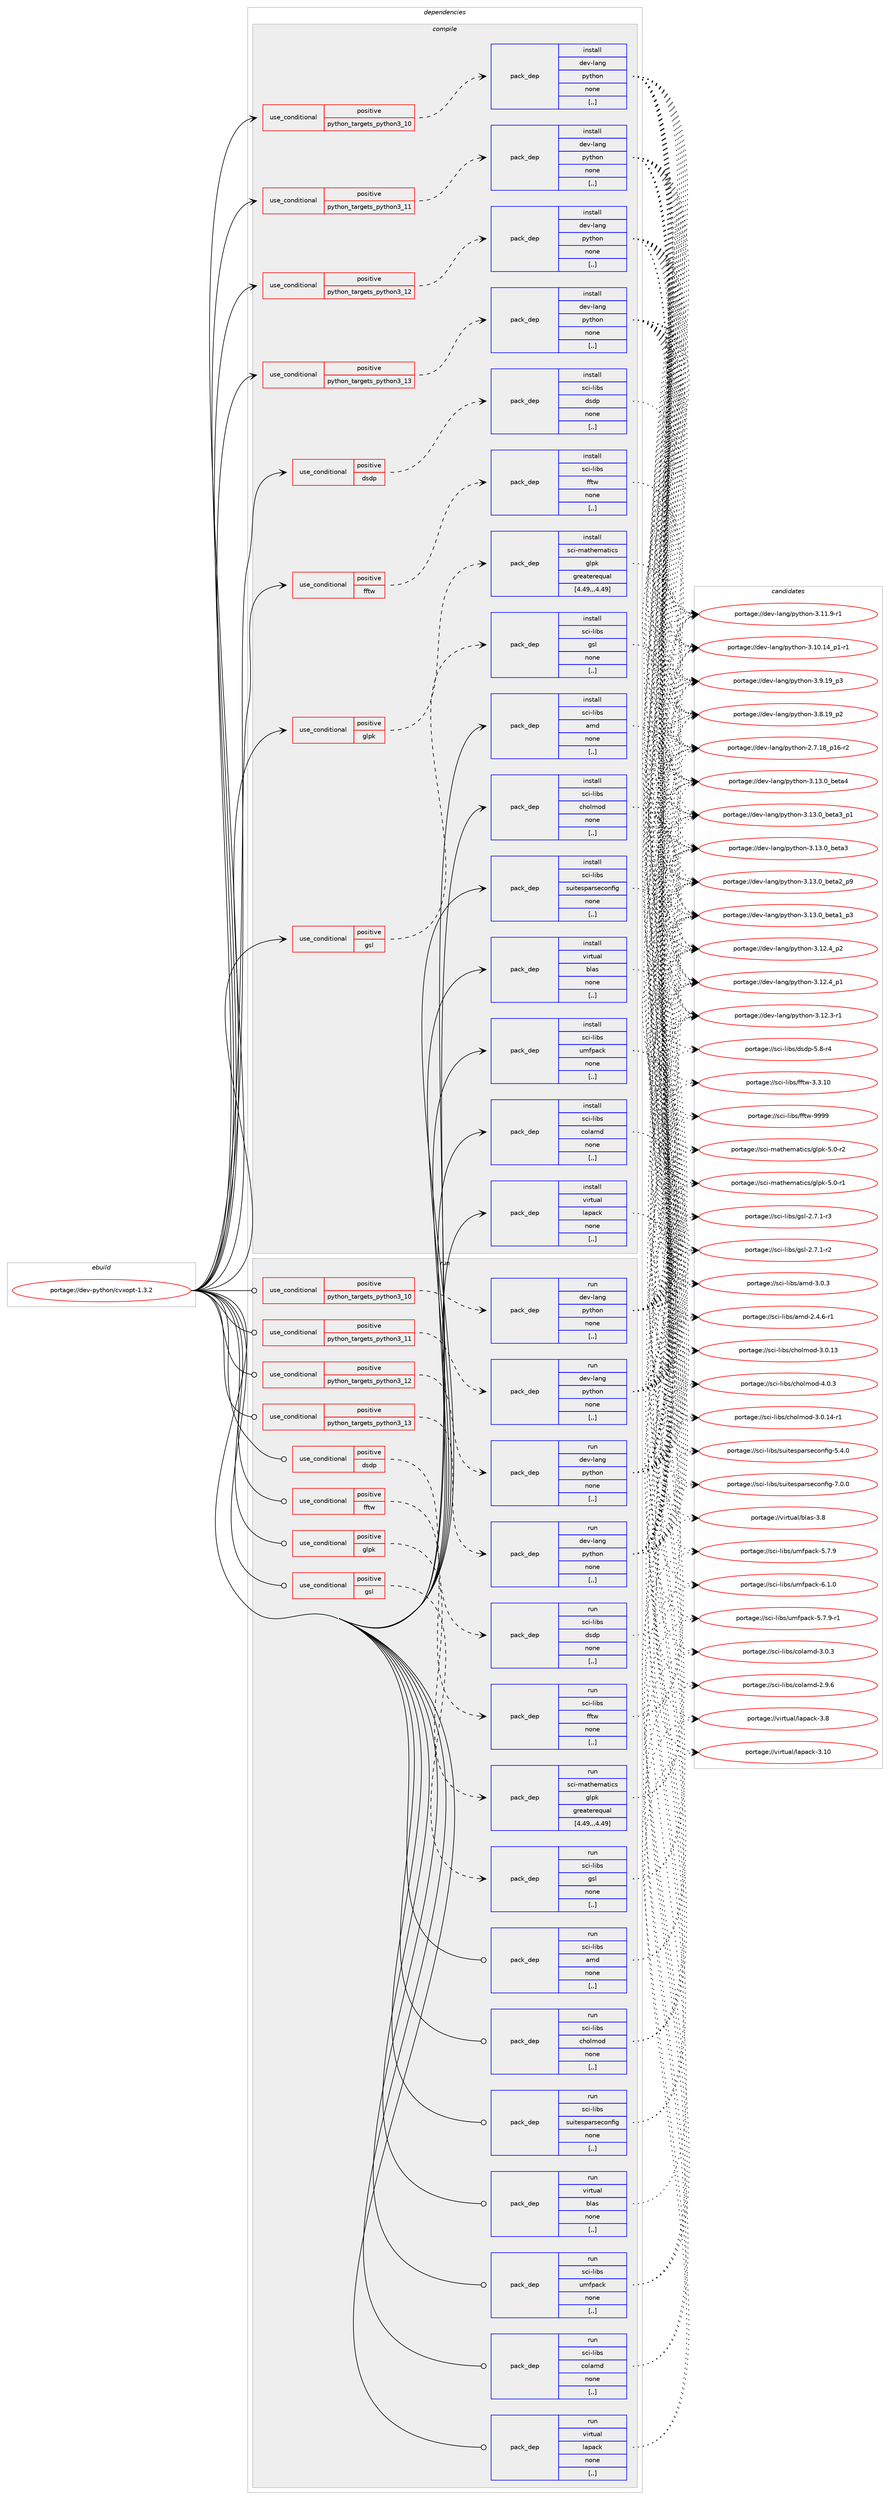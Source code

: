 digraph prolog {

# *************
# Graph options
# *************

newrank=true;
concentrate=true;
compound=true;
graph [rankdir=LR,fontname=Helvetica,fontsize=10,ranksep=1.5];#, ranksep=2.5, nodesep=0.2];
edge  [arrowhead=vee];
node  [fontname=Helvetica,fontsize=10];

# **********
# The ebuild
# **********

subgraph cluster_leftcol {
color=gray;
label=<<i>ebuild</i>>;
id [label="portage://dev-python/cvxopt-1.3.2", color=red, width=4, href="../dev-python/cvxopt-1.3.2.svg"];
}

# ****************
# The dependencies
# ****************

subgraph cluster_midcol {
color=gray;
label=<<i>dependencies</i>>;
subgraph cluster_compile {
fillcolor="#eeeeee";
style=filled;
label=<<i>compile</i>>;
subgraph cond32177 {
dependency144985 [label=<<TABLE BORDER="0" CELLBORDER="1" CELLSPACING="0" CELLPADDING="4"><TR><TD ROWSPAN="3" CELLPADDING="10">use_conditional</TD></TR><TR><TD>positive</TD></TR><TR><TD>dsdp</TD></TR></TABLE>>, shape=none, color=red];
subgraph pack111561 {
dependency144986 [label=<<TABLE BORDER="0" CELLBORDER="1" CELLSPACING="0" CELLPADDING="4" WIDTH="220"><TR><TD ROWSPAN="6" CELLPADDING="30">pack_dep</TD></TR><TR><TD WIDTH="110">install</TD></TR><TR><TD>sci-libs</TD></TR><TR><TD>dsdp</TD></TR><TR><TD>none</TD></TR><TR><TD>[,,]</TD></TR></TABLE>>, shape=none, color=blue];
}
dependency144985:e -> dependency144986:w [weight=20,style="dashed",arrowhead="vee"];
}
id:e -> dependency144985:w [weight=20,style="solid",arrowhead="vee"];
subgraph cond32178 {
dependency144987 [label=<<TABLE BORDER="0" CELLBORDER="1" CELLSPACING="0" CELLPADDING="4"><TR><TD ROWSPAN="3" CELLPADDING="10">use_conditional</TD></TR><TR><TD>positive</TD></TR><TR><TD>fftw</TD></TR></TABLE>>, shape=none, color=red];
subgraph pack111562 {
dependency144988 [label=<<TABLE BORDER="0" CELLBORDER="1" CELLSPACING="0" CELLPADDING="4" WIDTH="220"><TR><TD ROWSPAN="6" CELLPADDING="30">pack_dep</TD></TR><TR><TD WIDTH="110">install</TD></TR><TR><TD>sci-libs</TD></TR><TR><TD>fftw</TD></TR><TR><TD>none</TD></TR><TR><TD>[,,]</TD></TR></TABLE>>, shape=none, color=blue];
}
dependency144987:e -> dependency144988:w [weight=20,style="dashed",arrowhead="vee"];
}
id:e -> dependency144987:w [weight=20,style="solid",arrowhead="vee"];
subgraph cond32179 {
dependency144989 [label=<<TABLE BORDER="0" CELLBORDER="1" CELLSPACING="0" CELLPADDING="4"><TR><TD ROWSPAN="3" CELLPADDING="10">use_conditional</TD></TR><TR><TD>positive</TD></TR><TR><TD>glpk</TD></TR></TABLE>>, shape=none, color=red];
subgraph pack111563 {
dependency144990 [label=<<TABLE BORDER="0" CELLBORDER="1" CELLSPACING="0" CELLPADDING="4" WIDTH="220"><TR><TD ROWSPAN="6" CELLPADDING="30">pack_dep</TD></TR><TR><TD WIDTH="110">install</TD></TR><TR><TD>sci-mathematics</TD></TR><TR><TD>glpk</TD></TR><TR><TD>greaterequal</TD></TR><TR><TD>[4.49,,,4.49]</TD></TR></TABLE>>, shape=none, color=blue];
}
dependency144989:e -> dependency144990:w [weight=20,style="dashed",arrowhead="vee"];
}
id:e -> dependency144989:w [weight=20,style="solid",arrowhead="vee"];
subgraph cond32180 {
dependency144991 [label=<<TABLE BORDER="0" CELLBORDER="1" CELLSPACING="0" CELLPADDING="4"><TR><TD ROWSPAN="3" CELLPADDING="10">use_conditional</TD></TR><TR><TD>positive</TD></TR><TR><TD>gsl</TD></TR></TABLE>>, shape=none, color=red];
subgraph pack111564 {
dependency144992 [label=<<TABLE BORDER="0" CELLBORDER="1" CELLSPACING="0" CELLPADDING="4" WIDTH="220"><TR><TD ROWSPAN="6" CELLPADDING="30">pack_dep</TD></TR><TR><TD WIDTH="110">install</TD></TR><TR><TD>sci-libs</TD></TR><TR><TD>gsl</TD></TR><TR><TD>none</TD></TR><TR><TD>[,,]</TD></TR></TABLE>>, shape=none, color=blue];
}
dependency144991:e -> dependency144992:w [weight=20,style="dashed",arrowhead="vee"];
}
id:e -> dependency144991:w [weight=20,style="solid",arrowhead="vee"];
subgraph cond32181 {
dependency144993 [label=<<TABLE BORDER="0" CELLBORDER="1" CELLSPACING="0" CELLPADDING="4"><TR><TD ROWSPAN="3" CELLPADDING="10">use_conditional</TD></TR><TR><TD>positive</TD></TR><TR><TD>python_targets_python3_10</TD></TR></TABLE>>, shape=none, color=red];
subgraph pack111565 {
dependency144994 [label=<<TABLE BORDER="0" CELLBORDER="1" CELLSPACING="0" CELLPADDING="4" WIDTH="220"><TR><TD ROWSPAN="6" CELLPADDING="30">pack_dep</TD></TR><TR><TD WIDTH="110">install</TD></TR><TR><TD>dev-lang</TD></TR><TR><TD>python</TD></TR><TR><TD>none</TD></TR><TR><TD>[,,]</TD></TR></TABLE>>, shape=none, color=blue];
}
dependency144993:e -> dependency144994:w [weight=20,style="dashed",arrowhead="vee"];
}
id:e -> dependency144993:w [weight=20,style="solid",arrowhead="vee"];
subgraph cond32182 {
dependency144995 [label=<<TABLE BORDER="0" CELLBORDER="1" CELLSPACING="0" CELLPADDING="4"><TR><TD ROWSPAN="3" CELLPADDING="10">use_conditional</TD></TR><TR><TD>positive</TD></TR><TR><TD>python_targets_python3_11</TD></TR></TABLE>>, shape=none, color=red];
subgraph pack111566 {
dependency144996 [label=<<TABLE BORDER="0" CELLBORDER="1" CELLSPACING="0" CELLPADDING="4" WIDTH="220"><TR><TD ROWSPAN="6" CELLPADDING="30">pack_dep</TD></TR><TR><TD WIDTH="110">install</TD></TR><TR><TD>dev-lang</TD></TR><TR><TD>python</TD></TR><TR><TD>none</TD></TR><TR><TD>[,,]</TD></TR></TABLE>>, shape=none, color=blue];
}
dependency144995:e -> dependency144996:w [weight=20,style="dashed",arrowhead="vee"];
}
id:e -> dependency144995:w [weight=20,style="solid",arrowhead="vee"];
subgraph cond32183 {
dependency144997 [label=<<TABLE BORDER="0" CELLBORDER="1" CELLSPACING="0" CELLPADDING="4"><TR><TD ROWSPAN="3" CELLPADDING="10">use_conditional</TD></TR><TR><TD>positive</TD></TR><TR><TD>python_targets_python3_12</TD></TR></TABLE>>, shape=none, color=red];
subgraph pack111567 {
dependency144998 [label=<<TABLE BORDER="0" CELLBORDER="1" CELLSPACING="0" CELLPADDING="4" WIDTH="220"><TR><TD ROWSPAN="6" CELLPADDING="30">pack_dep</TD></TR><TR><TD WIDTH="110">install</TD></TR><TR><TD>dev-lang</TD></TR><TR><TD>python</TD></TR><TR><TD>none</TD></TR><TR><TD>[,,]</TD></TR></TABLE>>, shape=none, color=blue];
}
dependency144997:e -> dependency144998:w [weight=20,style="dashed",arrowhead="vee"];
}
id:e -> dependency144997:w [weight=20,style="solid",arrowhead="vee"];
subgraph cond32184 {
dependency144999 [label=<<TABLE BORDER="0" CELLBORDER="1" CELLSPACING="0" CELLPADDING="4"><TR><TD ROWSPAN="3" CELLPADDING="10">use_conditional</TD></TR><TR><TD>positive</TD></TR><TR><TD>python_targets_python3_13</TD></TR></TABLE>>, shape=none, color=red];
subgraph pack111568 {
dependency145000 [label=<<TABLE BORDER="0" CELLBORDER="1" CELLSPACING="0" CELLPADDING="4" WIDTH="220"><TR><TD ROWSPAN="6" CELLPADDING="30">pack_dep</TD></TR><TR><TD WIDTH="110">install</TD></TR><TR><TD>dev-lang</TD></TR><TR><TD>python</TD></TR><TR><TD>none</TD></TR><TR><TD>[,,]</TD></TR></TABLE>>, shape=none, color=blue];
}
dependency144999:e -> dependency145000:w [weight=20,style="dashed",arrowhead="vee"];
}
id:e -> dependency144999:w [weight=20,style="solid",arrowhead="vee"];
subgraph pack111569 {
dependency145001 [label=<<TABLE BORDER="0" CELLBORDER="1" CELLSPACING="0" CELLPADDING="4" WIDTH="220"><TR><TD ROWSPAN="6" CELLPADDING="30">pack_dep</TD></TR><TR><TD WIDTH="110">install</TD></TR><TR><TD>sci-libs</TD></TR><TR><TD>amd</TD></TR><TR><TD>none</TD></TR><TR><TD>[,,]</TD></TR></TABLE>>, shape=none, color=blue];
}
id:e -> dependency145001:w [weight=20,style="solid",arrowhead="vee"];
subgraph pack111570 {
dependency145002 [label=<<TABLE BORDER="0" CELLBORDER="1" CELLSPACING="0" CELLPADDING="4" WIDTH="220"><TR><TD ROWSPAN="6" CELLPADDING="30">pack_dep</TD></TR><TR><TD WIDTH="110">install</TD></TR><TR><TD>sci-libs</TD></TR><TR><TD>cholmod</TD></TR><TR><TD>none</TD></TR><TR><TD>[,,]</TD></TR></TABLE>>, shape=none, color=blue];
}
id:e -> dependency145002:w [weight=20,style="solid",arrowhead="vee"];
subgraph pack111571 {
dependency145003 [label=<<TABLE BORDER="0" CELLBORDER="1" CELLSPACING="0" CELLPADDING="4" WIDTH="220"><TR><TD ROWSPAN="6" CELLPADDING="30">pack_dep</TD></TR><TR><TD WIDTH="110">install</TD></TR><TR><TD>sci-libs</TD></TR><TR><TD>colamd</TD></TR><TR><TD>none</TD></TR><TR><TD>[,,]</TD></TR></TABLE>>, shape=none, color=blue];
}
id:e -> dependency145003:w [weight=20,style="solid",arrowhead="vee"];
subgraph pack111572 {
dependency145004 [label=<<TABLE BORDER="0" CELLBORDER="1" CELLSPACING="0" CELLPADDING="4" WIDTH="220"><TR><TD ROWSPAN="6" CELLPADDING="30">pack_dep</TD></TR><TR><TD WIDTH="110">install</TD></TR><TR><TD>sci-libs</TD></TR><TR><TD>suitesparseconfig</TD></TR><TR><TD>none</TD></TR><TR><TD>[,,]</TD></TR></TABLE>>, shape=none, color=blue];
}
id:e -> dependency145004:w [weight=20,style="solid",arrowhead="vee"];
subgraph pack111573 {
dependency145005 [label=<<TABLE BORDER="0" CELLBORDER="1" CELLSPACING="0" CELLPADDING="4" WIDTH="220"><TR><TD ROWSPAN="6" CELLPADDING="30">pack_dep</TD></TR><TR><TD WIDTH="110">install</TD></TR><TR><TD>sci-libs</TD></TR><TR><TD>umfpack</TD></TR><TR><TD>none</TD></TR><TR><TD>[,,]</TD></TR></TABLE>>, shape=none, color=blue];
}
id:e -> dependency145005:w [weight=20,style="solid",arrowhead="vee"];
subgraph pack111574 {
dependency145006 [label=<<TABLE BORDER="0" CELLBORDER="1" CELLSPACING="0" CELLPADDING="4" WIDTH="220"><TR><TD ROWSPAN="6" CELLPADDING="30">pack_dep</TD></TR><TR><TD WIDTH="110">install</TD></TR><TR><TD>virtual</TD></TR><TR><TD>blas</TD></TR><TR><TD>none</TD></TR><TR><TD>[,,]</TD></TR></TABLE>>, shape=none, color=blue];
}
id:e -> dependency145006:w [weight=20,style="solid",arrowhead="vee"];
subgraph pack111575 {
dependency145007 [label=<<TABLE BORDER="0" CELLBORDER="1" CELLSPACING="0" CELLPADDING="4" WIDTH="220"><TR><TD ROWSPAN="6" CELLPADDING="30">pack_dep</TD></TR><TR><TD WIDTH="110">install</TD></TR><TR><TD>virtual</TD></TR><TR><TD>lapack</TD></TR><TR><TD>none</TD></TR><TR><TD>[,,]</TD></TR></TABLE>>, shape=none, color=blue];
}
id:e -> dependency145007:w [weight=20,style="solid",arrowhead="vee"];
}
subgraph cluster_compileandrun {
fillcolor="#eeeeee";
style=filled;
label=<<i>compile and run</i>>;
}
subgraph cluster_run {
fillcolor="#eeeeee";
style=filled;
label=<<i>run</i>>;
subgraph cond32185 {
dependency145008 [label=<<TABLE BORDER="0" CELLBORDER="1" CELLSPACING="0" CELLPADDING="4"><TR><TD ROWSPAN="3" CELLPADDING="10">use_conditional</TD></TR><TR><TD>positive</TD></TR><TR><TD>dsdp</TD></TR></TABLE>>, shape=none, color=red];
subgraph pack111576 {
dependency145009 [label=<<TABLE BORDER="0" CELLBORDER="1" CELLSPACING="0" CELLPADDING="4" WIDTH="220"><TR><TD ROWSPAN="6" CELLPADDING="30">pack_dep</TD></TR><TR><TD WIDTH="110">run</TD></TR><TR><TD>sci-libs</TD></TR><TR><TD>dsdp</TD></TR><TR><TD>none</TD></TR><TR><TD>[,,]</TD></TR></TABLE>>, shape=none, color=blue];
}
dependency145008:e -> dependency145009:w [weight=20,style="dashed",arrowhead="vee"];
}
id:e -> dependency145008:w [weight=20,style="solid",arrowhead="odot"];
subgraph cond32186 {
dependency145010 [label=<<TABLE BORDER="0" CELLBORDER="1" CELLSPACING="0" CELLPADDING="4"><TR><TD ROWSPAN="3" CELLPADDING="10">use_conditional</TD></TR><TR><TD>positive</TD></TR><TR><TD>fftw</TD></TR></TABLE>>, shape=none, color=red];
subgraph pack111577 {
dependency145011 [label=<<TABLE BORDER="0" CELLBORDER="1" CELLSPACING="0" CELLPADDING="4" WIDTH="220"><TR><TD ROWSPAN="6" CELLPADDING="30">pack_dep</TD></TR><TR><TD WIDTH="110">run</TD></TR><TR><TD>sci-libs</TD></TR><TR><TD>fftw</TD></TR><TR><TD>none</TD></TR><TR><TD>[,,]</TD></TR></TABLE>>, shape=none, color=blue];
}
dependency145010:e -> dependency145011:w [weight=20,style="dashed",arrowhead="vee"];
}
id:e -> dependency145010:w [weight=20,style="solid",arrowhead="odot"];
subgraph cond32187 {
dependency145012 [label=<<TABLE BORDER="0" CELLBORDER="1" CELLSPACING="0" CELLPADDING="4"><TR><TD ROWSPAN="3" CELLPADDING="10">use_conditional</TD></TR><TR><TD>positive</TD></TR><TR><TD>glpk</TD></TR></TABLE>>, shape=none, color=red];
subgraph pack111578 {
dependency145013 [label=<<TABLE BORDER="0" CELLBORDER="1" CELLSPACING="0" CELLPADDING="4" WIDTH="220"><TR><TD ROWSPAN="6" CELLPADDING="30">pack_dep</TD></TR><TR><TD WIDTH="110">run</TD></TR><TR><TD>sci-mathematics</TD></TR><TR><TD>glpk</TD></TR><TR><TD>greaterequal</TD></TR><TR><TD>[4.49,,,4.49]</TD></TR></TABLE>>, shape=none, color=blue];
}
dependency145012:e -> dependency145013:w [weight=20,style="dashed",arrowhead="vee"];
}
id:e -> dependency145012:w [weight=20,style="solid",arrowhead="odot"];
subgraph cond32188 {
dependency145014 [label=<<TABLE BORDER="0" CELLBORDER="1" CELLSPACING="0" CELLPADDING="4"><TR><TD ROWSPAN="3" CELLPADDING="10">use_conditional</TD></TR><TR><TD>positive</TD></TR><TR><TD>gsl</TD></TR></TABLE>>, shape=none, color=red];
subgraph pack111579 {
dependency145015 [label=<<TABLE BORDER="0" CELLBORDER="1" CELLSPACING="0" CELLPADDING="4" WIDTH="220"><TR><TD ROWSPAN="6" CELLPADDING="30">pack_dep</TD></TR><TR><TD WIDTH="110">run</TD></TR><TR><TD>sci-libs</TD></TR><TR><TD>gsl</TD></TR><TR><TD>none</TD></TR><TR><TD>[,,]</TD></TR></TABLE>>, shape=none, color=blue];
}
dependency145014:e -> dependency145015:w [weight=20,style="dashed",arrowhead="vee"];
}
id:e -> dependency145014:w [weight=20,style="solid",arrowhead="odot"];
subgraph cond32189 {
dependency145016 [label=<<TABLE BORDER="0" CELLBORDER="1" CELLSPACING="0" CELLPADDING="4"><TR><TD ROWSPAN="3" CELLPADDING="10">use_conditional</TD></TR><TR><TD>positive</TD></TR><TR><TD>python_targets_python3_10</TD></TR></TABLE>>, shape=none, color=red];
subgraph pack111580 {
dependency145017 [label=<<TABLE BORDER="0" CELLBORDER="1" CELLSPACING="0" CELLPADDING="4" WIDTH="220"><TR><TD ROWSPAN="6" CELLPADDING="30">pack_dep</TD></TR><TR><TD WIDTH="110">run</TD></TR><TR><TD>dev-lang</TD></TR><TR><TD>python</TD></TR><TR><TD>none</TD></TR><TR><TD>[,,]</TD></TR></TABLE>>, shape=none, color=blue];
}
dependency145016:e -> dependency145017:w [weight=20,style="dashed",arrowhead="vee"];
}
id:e -> dependency145016:w [weight=20,style="solid",arrowhead="odot"];
subgraph cond32190 {
dependency145018 [label=<<TABLE BORDER="0" CELLBORDER="1" CELLSPACING="0" CELLPADDING="4"><TR><TD ROWSPAN="3" CELLPADDING="10">use_conditional</TD></TR><TR><TD>positive</TD></TR><TR><TD>python_targets_python3_11</TD></TR></TABLE>>, shape=none, color=red];
subgraph pack111581 {
dependency145019 [label=<<TABLE BORDER="0" CELLBORDER="1" CELLSPACING="0" CELLPADDING="4" WIDTH="220"><TR><TD ROWSPAN="6" CELLPADDING="30">pack_dep</TD></TR><TR><TD WIDTH="110">run</TD></TR><TR><TD>dev-lang</TD></TR><TR><TD>python</TD></TR><TR><TD>none</TD></TR><TR><TD>[,,]</TD></TR></TABLE>>, shape=none, color=blue];
}
dependency145018:e -> dependency145019:w [weight=20,style="dashed",arrowhead="vee"];
}
id:e -> dependency145018:w [weight=20,style="solid",arrowhead="odot"];
subgraph cond32191 {
dependency145020 [label=<<TABLE BORDER="0" CELLBORDER="1" CELLSPACING="0" CELLPADDING="4"><TR><TD ROWSPAN="3" CELLPADDING="10">use_conditional</TD></TR><TR><TD>positive</TD></TR><TR><TD>python_targets_python3_12</TD></TR></TABLE>>, shape=none, color=red];
subgraph pack111582 {
dependency145021 [label=<<TABLE BORDER="0" CELLBORDER="1" CELLSPACING="0" CELLPADDING="4" WIDTH="220"><TR><TD ROWSPAN="6" CELLPADDING="30">pack_dep</TD></TR><TR><TD WIDTH="110">run</TD></TR><TR><TD>dev-lang</TD></TR><TR><TD>python</TD></TR><TR><TD>none</TD></TR><TR><TD>[,,]</TD></TR></TABLE>>, shape=none, color=blue];
}
dependency145020:e -> dependency145021:w [weight=20,style="dashed",arrowhead="vee"];
}
id:e -> dependency145020:w [weight=20,style="solid",arrowhead="odot"];
subgraph cond32192 {
dependency145022 [label=<<TABLE BORDER="0" CELLBORDER="1" CELLSPACING="0" CELLPADDING="4"><TR><TD ROWSPAN="3" CELLPADDING="10">use_conditional</TD></TR><TR><TD>positive</TD></TR><TR><TD>python_targets_python3_13</TD></TR></TABLE>>, shape=none, color=red];
subgraph pack111583 {
dependency145023 [label=<<TABLE BORDER="0" CELLBORDER="1" CELLSPACING="0" CELLPADDING="4" WIDTH="220"><TR><TD ROWSPAN="6" CELLPADDING="30">pack_dep</TD></TR><TR><TD WIDTH="110">run</TD></TR><TR><TD>dev-lang</TD></TR><TR><TD>python</TD></TR><TR><TD>none</TD></TR><TR><TD>[,,]</TD></TR></TABLE>>, shape=none, color=blue];
}
dependency145022:e -> dependency145023:w [weight=20,style="dashed",arrowhead="vee"];
}
id:e -> dependency145022:w [weight=20,style="solid",arrowhead="odot"];
subgraph pack111584 {
dependency145024 [label=<<TABLE BORDER="0" CELLBORDER="1" CELLSPACING="0" CELLPADDING="4" WIDTH="220"><TR><TD ROWSPAN="6" CELLPADDING="30">pack_dep</TD></TR><TR><TD WIDTH="110">run</TD></TR><TR><TD>sci-libs</TD></TR><TR><TD>amd</TD></TR><TR><TD>none</TD></TR><TR><TD>[,,]</TD></TR></TABLE>>, shape=none, color=blue];
}
id:e -> dependency145024:w [weight=20,style="solid",arrowhead="odot"];
subgraph pack111585 {
dependency145025 [label=<<TABLE BORDER="0" CELLBORDER="1" CELLSPACING="0" CELLPADDING="4" WIDTH="220"><TR><TD ROWSPAN="6" CELLPADDING="30">pack_dep</TD></TR><TR><TD WIDTH="110">run</TD></TR><TR><TD>sci-libs</TD></TR><TR><TD>cholmod</TD></TR><TR><TD>none</TD></TR><TR><TD>[,,]</TD></TR></TABLE>>, shape=none, color=blue];
}
id:e -> dependency145025:w [weight=20,style="solid",arrowhead="odot"];
subgraph pack111586 {
dependency145026 [label=<<TABLE BORDER="0" CELLBORDER="1" CELLSPACING="0" CELLPADDING="4" WIDTH="220"><TR><TD ROWSPAN="6" CELLPADDING="30">pack_dep</TD></TR><TR><TD WIDTH="110">run</TD></TR><TR><TD>sci-libs</TD></TR><TR><TD>colamd</TD></TR><TR><TD>none</TD></TR><TR><TD>[,,]</TD></TR></TABLE>>, shape=none, color=blue];
}
id:e -> dependency145026:w [weight=20,style="solid",arrowhead="odot"];
subgraph pack111587 {
dependency145027 [label=<<TABLE BORDER="0" CELLBORDER="1" CELLSPACING="0" CELLPADDING="4" WIDTH="220"><TR><TD ROWSPAN="6" CELLPADDING="30">pack_dep</TD></TR><TR><TD WIDTH="110">run</TD></TR><TR><TD>sci-libs</TD></TR><TR><TD>suitesparseconfig</TD></TR><TR><TD>none</TD></TR><TR><TD>[,,]</TD></TR></TABLE>>, shape=none, color=blue];
}
id:e -> dependency145027:w [weight=20,style="solid",arrowhead="odot"];
subgraph pack111588 {
dependency145028 [label=<<TABLE BORDER="0" CELLBORDER="1" CELLSPACING="0" CELLPADDING="4" WIDTH="220"><TR><TD ROWSPAN="6" CELLPADDING="30">pack_dep</TD></TR><TR><TD WIDTH="110">run</TD></TR><TR><TD>sci-libs</TD></TR><TR><TD>umfpack</TD></TR><TR><TD>none</TD></TR><TR><TD>[,,]</TD></TR></TABLE>>, shape=none, color=blue];
}
id:e -> dependency145028:w [weight=20,style="solid",arrowhead="odot"];
subgraph pack111589 {
dependency145029 [label=<<TABLE BORDER="0" CELLBORDER="1" CELLSPACING="0" CELLPADDING="4" WIDTH="220"><TR><TD ROWSPAN="6" CELLPADDING="30">pack_dep</TD></TR><TR><TD WIDTH="110">run</TD></TR><TR><TD>virtual</TD></TR><TR><TD>blas</TD></TR><TR><TD>none</TD></TR><TR><TD>[,,]</TD></TR></TABLE>>, shape=none, color=blue];
}
id:e -> dependency145029:w [weight=20,style="solid",arrowhead="odot"];
subgraph pack111590 {
dependency145030 [label=<<TABLE BORDER="0" CELLBORDER="1" CELLSPACING="0" CELLPADDING="4" WIDTH="220"><TR><TD ROWSPAN="6" CELLPADDING="30">pack_dep</TD></TR><TR><TD WIDTH="110">run</TD></TR><TR><TD>virtual</TD></TR><TR><TD>lapack</TD></TR><TR><TD>none</TD></TR><TR><TD>[,,]</TD></TR></TABLE>>, shape=none, color=blue];
}
id:e -> dependency145030:w [weight=20,style="solid",arrowhead="odot"];
}
}

# **************
# The candidates
# **************

subgraph cluster_choices {
rank=same;
color=gray;
label=<<i>candidates</i>>;

subgraph choice111561 {
color=black;
nodesep=1;
choice11599105451081059811547100115100112455346564511452 [label="portage://sci-libs/dsdp-5.8-r4", color=red, width=4,href="../sci-libs/dsdp-5.8-r4.svg"];
dependency144986:e -> choice11599105451081059811547100115100112455346564511452:w [style=dotted,weight="100"];
}
subgraph choice111562 {
color=black;
nodesep=1;
choice115991054510810598115471021021161194557575757 [label="portage://sci-libs/fftw-9999", color=red, width=4,href="../sci-libs/fftw-9999.svg"];
choice1159910545108105981154710210211611945514651464948 [label="portage://sci-libs/fftw-3.3.10", color=red, width=4,href="../sci-libs/fftw-3.3.10.svg"];
dependency144988:e -> choice115991054510810598115471021021161194557575757:w [style=dotted,weight="100"];
dependency144988:e -> choice1159910545108105981154710210211611945514651464948:w [style=dotted,weight="100"];
}
subgraph choice111563 {
color=black;
nodesep=1;
choice115991054510997116104101109971161059911547103108112107455346484511450 [label="portage://sci-mathematics/glpk-5.0-r2", color=red, width=4,href="../sci-mathematics/glpk-5.0-r2.svg"];
choice115991054510997116104101109971161059911547103108112107455346484511449 [label="portage://sci-mathematics/glpk-5.0-r1", color=red, width=4,href="../sci-mathematics/glpk-5.0-r1.svg"];
dependency144990:e -> choice115991054510997116104101109971161059911547103108112107455346484511450:w [style=dotted,weight="100"];
dependency144990:e -> choice115991054510997116104101109971161059911547103108112107455346484511449:w [style=dotted,weight="100"];
}
subgraph choice111564 {
color=black;
nodesep=1;
choice115991054510810598115471031151084550465546494511451 [label="portage://sci-libs/gsl-2.7.1-r3", color=red, width=4,href="../sci-libs/gsl-2.7.1-r3.svg"];
choice115991054510810598115471031151084550465546494511450 [label="portage://sci-libs/gsl-2.7.1-r2", color=red, width=4,href="../sci-libs/gsl-2.7.1-r2.svg"];
dependency144992:e -> choice115991054510810598115471031151084550465546494511451:w [style=dotted,weight="100"];
dependency144992:e -> choice115991054510810598115471031151084550465546494511450:w [style=dotted,weight="100"];
}
subgraph choice111565 {
color=black;
nodesep=1;
choice1001011184510897110103471121211161041111104551464951464895981011169752 [label="portage://dev-lang/python-3.13.0_beta4", color=red, width=4,href="../dev-lang/python-3.13.0_beta4.svg"];
choice10010111845108971101034711212111610411111045514649514648959810111697519511249 [label="portage://dev-lang/python-3.13.0_beta3_p1", color=red, width=4,href="../dev-lang/python-3.13.0_beta3_p1.svg"];
choice1001011184510897110103471121211161041111104551464951464895981011169751 [label="portage://dev-lang/python-3.13.0_beta3", color=red, width=4,href="../dev-lang/python-3.13.0_beta3.svg"];
choice10010111845108971101034711212111610411111045514649514648959810111697509511257 [label="portage://dev-lang/python-3.13.0_beta2_p9", color=red, width=4,href="../dev-lang/python-3.13.0_beta2_p9.svg"];
choice10010111845108971101034711212111610411111045514649514648959810111697499511251 [label="portage://dev-lang/python-3.13.0_beta1_p3", color=red, width=4,href="../dev-lang/python-3.13.0_beta1_p3.svg"];
choice100101118451089711010347112121116104111110455146495046529511250 [label="portage://dev-lang/python-3.12.4_p2", color=red, width=4,href="../dev-lang/python-3.12.4_p2.svg"];
choice100101118451089711010347112121116104111110455146495046529511249 [label="portage://dev-lang/python-3.12.4_p1", color=red, width=4,href="../dev-lang/python-3.12.4_p1.svg"];
choice100101118451089711010347112121116104111110455146495046514511449 [label="portage://dev-lang/python-3.12.3-r1", color=red, width=4,href="../dev-lang/python-3.12.3-r1.svg"];
choice100101118451089711010347112121116104111110455146494946574511449 [label="portage://dev-lang/python-3.11.9-r1", color=red, width=4,href="../dev-lang/python-3.11.9-r1.svg"];
choice100101118451089711010347112121116104111110455146494846495295112494511449 [label="portage://dev-lang/python-3.10.14_p1-r1", color=red, width=4,href="../dev-lang/python-3.10.14_p1-r1.svg"];
choice100101118451089711010347112121116104111110455146574649579511251 [label="portage://dev-lang/python-3.9.19_p3", color=red, width=4,href="../dev-lang/python-3.9.19_p3.svg"];
choice100101118451089711010347112121116104111110455146564649579511250 [label="portage://dev-lang/python-3.8.19_p2", color=red, width=4,href="../dev-lang/python-3.8.19_p2.svg"];
choice100101118451089711010347112121116104111110455046554649569511249544511450 [label="portage://dev-lang/python-2.7.18_p16-r2", color=red, width=4,href="../dev-lang/python-2.7.18_p16-r2.svg"];
dependency144994:e -> choice1001011184510897110103471121211161041111104551464951464895981011169752:w [style=dotted,weight="100"];
dependency144994:e -> choice10010111845108971101034711212111610411111045514649514648959810111697519511249:w [style=dotted,weight="100"];
dependency144994:e -> choice1001011184510897110103471121211161041111104551464951464895981011169751:w [style=dotted,weight="100"];
dependency144994:e -> choice10010111845108971101034711212111610411111045514649514648959810111697509511257:w [style=dotted,weight="100"];
dependency144994:e -> choice10010111845108971101034711212111610411111045514649514648959810111697499511251:w [style=dotted,weight="100"];
dependency144994:e -> choice100101118451089711010347112121116104111110455146495046529511250:w [style=dotted,weight="100"];
dependency144994:e -> choice100101118451089711010347112121116104111110455146495046529511249:w [style=dotted,weight="100"];
dependency144994:e -> choice100101118451089711010347112121116104111110455146495046514511449:w [style=dotted,weight="100"];
dependency144994:e -> choice100101118451089711010347112121116104111110455146494946574511449:w [style=dotted,weight="100"];
dependency144994:e -> choice100101118451089711010347112121116104111110455146494846495295112494511449:w [style=dotted,weight="100"];
dependency144994:e -> choice100101118451089711010347112121116104111110455146574649579511251:w [style=dotted,weight="100"];
dependency144994:e -> choice100101118451089711010347112121116104111110455146564649579511250:w [style=dotted,weight="100"];
dependency144994:e -> choice100101118451089711010347112121116104111110455046554649569511249544511450:w [style=dotted,weight="100"];
}
subgraph choice111566 {
color=black;
nodesep=1;
choice1001011184510897110103471121211161041111104551464951464895981011169752 [label="portage://dev-lang/python-3.13.0_beta4", color=red, width=4,href="../dev-lang/python-3.13.0_beta4.svg"];
choice10010111845108971101034711212111610411111045514649514648959810111697519511249 [label="portage://dev-lang/python-3.13.0_beta3_p1", color=red, width=4,href="../dev-lang/python-3.13.0_beta3_p1.svg"];
choice1001011184510897110103471121211161041111104551464951464895981011169751 [label="portage://dev-lang/python-3.13.0_beta3", color=red, width=4,href="../dev-lang/python-3.13.0_beta3.svg"];
choice10010111845108971101034711212111610411111045514649514648959810111697509511257 [label="portage://dev-lang/python-3.13.0_beta2_p9", color=red, width=4,href="../dev-lang/python-3.13.0_beta2_p9.svg"];
choice10010111845108971101034711212111610411111045514649514648959810111697499511251 [label="portage://dev-lang/python-3.13.0_beta1_p3", color=red, width=4,href="../dev-lang/python-3.13.0_beta1_p3.svg"];
choice100101118451089711010347112121116104111110455146495046529511250 [label="portage://dev-lang/python-3.12.4_p2", color=red, width=4,href="../dev-lang/python-3.12.4_p2.svg"];
choice100101118451089711010347112121116104111110455146495046529511249 [label="portage://dev-lang/python-3.12.4_p1", color=red, width=4,href="../dev-lang/python-3.12.4_p1.svg"];
choice100101118451089711010347112121116104111110455146495046514511449 [label="portage://dev-lang/python-3.12.3-r1", color=red, width=4,href="../dev-lang/python-3.12.3-r1.svg"];
choice100101118451089711010347112121116104111110455146494946574511449 [label="portage://dev-lang/python-3.11.9-r1", color=red, width=4,href="../dev-lang/python-3.11.9-r1.svg"];
choice100101118451089711010347112121116104111110455146494846495295112494511449 [label="portage://dev-lang/python-3.10.14_p1-r1", color=red, width=4,href="../dev-lang/python-3.10.14_p1-r1.svg"];
choice100101118451089711010347112121116104111110455146574649579511251 [label="portage://dev-lang/python-3.9.19_p3", color=red, width=4,href="../dev-lang/python-3.9.19_p3.svg"];
choice100101118451089711010347112121116104111110455146564649579511250 [label="portage://dev-lang/python-3.8.19_p2", color=red, width=4,href="../dev-lang/python-3.8.19_p2.svg"];
choice100101118451089711010347112121116104111110455046554649569511249544511450 [label="portage://dev-lang/python-2.7.18_p16-r2", color=red, width=4,href="../dev-lang/python-2.7.18_p16-r2.svg"];
dependency144996:e -> choice1001011184510897110103471121211161041111104551464951464895981011169752:w [style=dotted,weight="100"];
dependency144996:e -> choice10010111845108971101034711212111610411111045514649514648959810111697519511249:w [style=dotted,weight="100"];
dependency144996:e -> choice1001011184510897110103471121211161041111104551464951464895981011169751:w [style=dotted,weight="100"];
dependency144996:e -> choice10010111845108971101034711212111610411111045514649514648959810111697509511257:w [style=dotted,weight="100"];
dependency144996:e -> choice10010111845108971101034711212111610411111045514649514648959810111697499511251:w [style=dotted,weight="100"];
dependency144996:e -> choice100101118451089711010347112121116104111110455146495046529511250:w [style=dotted,weight="100"];
dependency144996:e -> choice100101118451089711010347112121116104111110455146495046529511249:w [style=dotted,weight="100"];
dependency144996:e -> choice100101118451089711010347112121116104111110455146495046514511449:w [style=dotted,weight="100"];
dependency144996:e -> choice100101118451089711010347112121116104111110455146494946574511449:w [style=dotted,weight="100"];
dependency144996:e -> choice100101118451089711010347112121116104111110455146494846495295112494511449:w [style=dotted,weight="100"];
dependency144996:e -> choice100101118451089711010347112121116104111110455146574649579511251:w [style=dotted,weight="100"];
dependency144996:e -> choice100101118451089711010347112121116104111110455146564649579511250:w [style=dotted,weight="100"];
dependency144996:e -> choice100101118451089711010347112121116104111110455046554649569511249544511450:w [style=dotted,weight="100"];
}
subgraph choice111567 {
color=black;
nodesep=1;
choice1001011184510897110103471121211161041111104551464951464895981011169752 [label="portage://dev-lang/python-3.13.0_beta4", color=red, width=4,href="../dev-lang/python-3.13.0_beta4.svg"];
choice10010111845108971101034711212111610411111045514649514648959810111697519511249 [label="portage://dev-lang/python-3.13.0_beta3_p1", color=red, width=4,href="../dev-lang/python-3.13.0_beta3_p1.svg"];
choice1001011184510897110103471121211161041111104551464951464895981011169751 [label="portage://dev-lang/python-3.13.0_beta3", color=red, width=4,href="../dev-lang/python-3.13.0_beta3.svg"];
choice10010111845108971101034711212111610411111045514649514648959810111697509511257 [label="portage://dev-lang/python-3.13.0_beta2_p9", color=red, width=4,href="../dev-lang/python-3.13.0_beta2_p9.svg"];
choice10010111845108971101034711212111610411111045514649514648959810111697499511251 [label="portage://dev-lang/python-3.13.0_beta1_p3", color=red, width=4,href="../dev-lang/python-3.13.0_beta1_p3.svg"];
choice100101118451089711010347112121116104111110455146495046529511250 [label="portage://dev-lang/python-3.12.4_p2", color=red, width=4,href="../dev-lang/python-3.12.4_p2.svg"];
choice100101118451089711010347112121116104111110455146495046529511249 [label="portage://dev-lang/python-3.12.4_p1", color=red, width=4,href="../dev-lang/python-3.12.4_p1.svg"];
choice100101118451089711010347112121116104111110455146495046514511449 [label="portage://dev-lang/python-3.12.3-r1", color=red, width=4,href="../dev-lang/python-3.12.3-r1.svg"];
choice100101118451089711010347112121116104111110455146494946574511449 [label="portage://dev-lang/python-3.11.9-r1", color=red, width=4,href="../dev-lang/python-3.11.9-r1.svg"];
choice100101118451089711010347112121116104111110455146494846495295112494511449 [label="portage://dev-lang/python-3.10.14_p1-r1", color=red, width=4,href="../dev-lang/python-3.10.14_p1-r1.svg"];
choice100101118451089711010347112121116104111110455146574649579511251 [label="portage://dev-lang/python-3.9.19_p3", color=red, width=4,href="../dev-lang/python-3.9.19_p3.svg"];
choice100101118451089711010347112121116104111110455146564649579511250 [label="portage://dev-lang/python-3.8.19_p2", color=red, width=4,href="../dev-lang/python-3.8.19_p2.svg"];
choice100101118451089711010347112121116104111110455046554649569511249544511450 [label="portage://dev-lang/python-2.7.18_p16-r2", color=red, width=4,href="../dev-lang/python-2.7.18_p16-r2.svg"];
dependency144998:e -> choice1001011184510897110103471121211161041111104551464951464895981011169752:w [style=dotted,weight="100"];
dependency144998:e -> choice10010111845108971101034711212111610411111045514649514648959810111697519511249:w [style=dotted,weight="100"];
dependency144998:e -> choice1001011184510897110103471121211161041111104551464951464895981011169751:w [style=dotted,weight="100"];
dependency144998:e -> choice10010111845108971101034711212111610411111045514649514648959810111697509511257:w [style=dotted,weight="100"];
dependency144998:e -> choice10010111845108971101034711212111610411111045514649514648959810111697499511251:w [style=dotted,weight="100"];
dependency144998:e -> choice100101118451089711010347112121116104111110455146495046529511250:w [style=dotted,weight="100"];
dependency144998:e -> choice100101118451089711010347112121116104111110455146495046529511249:w [style=dotted,weight="100"];
dependency144998:e -> choice100101118451089711010347112121116104111110455146495046514511449:w [style=dotted,weight="100"];
dependency144998:e -> choice100101118451089711010347112121116104111110455146494946574511449:w [style=dotted,weight="100"];
dependency144998:e -> choice100101118451089711010347112121116104111110455146494846495295112494511449:w [style=dotted,weight="100"];
dependency144998:e -> choice100101118451089711010347112121116104111110455146574649579511251:w [style=dotted,weight="100"];
dependency144998:e -> choice100101118451089711010347112121116104111110455146564649579511250:w [style=dotted,weight="100"];
dependency144998:e -> choice100101118451089711010347112121116104111110455046554649569511249544511450:w [style=dotted,weight="100"];
}
subgraph choice111568 {
color=black;
nodesep=1;
choice1001011184510897110103471121211161041111104551464951464895981011169752 [label="portage://dev-lang/python-3.13.0_beta4", color=red, width=4,href="../dev-lang/python-3.13.0_beta4.svg"];
choice10010111845108971101034711212111610411111045514649514648959810111697519511249 [label="portage://dev-lang/python-3.13.0_beta3_p1", color=red, width=4,href="../dev-lang/python-3.13.0_beta3_p1.svg"];
choice1001011184510897110103471121211161041111104551464951464895981011169751 [label="portage://dev-lang/python-3.13.0_beta3", color=red, width=4,href="../dev-lang/python-3.13.0_beta3.svg"];
choice10010111845108971101034711212111610411111045514649514648959810111697509511257 [label="portage://dev-lang/python-3.13.0_beta2_p9", color=red, width=4,href="../dev-lang/python-3.13.0_beta2_p9.svg"];
choice10010111845108971101034711212111610411111045514649514648959810111697499511251 [label="portage://dev-lang/python-3.13.0_beta1_p3", color=red, width=4,href="../dev-lang/python-3.13.0_beta1_p3.svg"];
choice100101118451089711010347112121116104111110455146495046529511250 [label="portage://dev-lang/python-3.12.4_p2", color=red, width=4,href="../dev-lang/python-3.12.4_p2.svg"];
choice100101118451089711010347112121116104111110455146495046529511249 [label="portage://dev-lang/python-3.12.4_p1", color=red, width=4,href="../dev-lang/python-3.12.4_p1.svg"];
choice100101118451089711010347112121116104111110455146495046514511449 [label="portage://dev-lang/python-3.12.3-r1", color=red, width=4,href="../dev-lang/python-3.12.3-r1.svg"];
choice100101118451089711010347112121116104111110455146494946574511449 [label="portage://dev-lang/python-3.11.9-r1", color=red, width=4,href="../dev-lang/python-3.11.9-r1.svg"];
choice100101118451089711010347112121116104111110455146494846495295112494511449 [label="portage://dev-lang/python-3.10.14_p1-r1", color=red, width=4,href="../dev-lang/python-3.10.14_p1-r1.svg"];
choice100101118451089711010347112121116104111110455146574649579511251 [label="portage://dev-lang/python-3.9.19_p3", color=red, width=4,href="../dev-lang/python-3.9.19_p3.svg"];
choice100101118451089711010347112121116104111110455146564649579511250 [label="portage://dev-lang/python-3.8.19_p2", color=red, width=4,href="../dev-lang/python-3.8.19_p2.svg"];
choice100101118451089711010347112121116104111110455046554649569511249544511450 [label="portage://dev-lang/python-2.7.18_p16-r2", color=red, width=4,href="../dev-lang/python-2.7.18_p16-r2.svg"];
dependency145000:e -> choice1001011184510897110103471121211161041111104551464951464895981011169752:w [style=dotted,weight="100"];
dependency145000:e -> choice10010111845108971101034711212111610411111045514649514648959810111697519511249:w [style=dotted,weight="100"];
dependency145000:e -> choice1001011184510897110103471121211161041111104551464951464895981011169751:w [style=dotted,weight="100"];
dependency145000:e -> choice10010111845108971101034711212111610411111045514649514648959810111697509511257:w [style=dotted,weight="100"];
dependency145000:e -> choice10010111845108971101034711212111610411111045514649514648959810111697499511251:w [style=dotted,weight="100"];
dependency145000:e -> choice100101118451089711010347112121116104111110455146495046529511250:w [style=dotted,weight="100"];
dependency145000:e -> choice100101118451089711010347112121116104111110455146495046529511249:w [style=dotted,weight="100"];
dependency145000:e -> choice100101118451089711010347112121116104111110455146495046514511449:w [style=dotted,weight="100"];
dependency145000:e -> choice100101118451089711010347112121116104111110455146494946574511449:w [style=dotted,weight="100"];
dependency145000:e -> choice100101118451089711010347112121116104111110455146494846495295112494511449:w [style=dotted,weight="100"];
dependency145000:e -> choice100101118451089711010347112121116104111110455146574649579511251:w [style=dotted,weight="100"];
dependency145000:e -> choice100101118451089711010347112121116104111110455146564649579511250:w [style=dotted,weight="100"];
dependency145000:e -> choice100101118451089711010347112121116104111110455046554649569511249544511450:w [style=dotted,weight="100"];
}
subgraph choice111569 {
color=black;
nodesep=1;
choice1159910545108105981154797109100455146484651 [label="portage://sci-libs/amd-3.0.3", color=red, width=4,href="../sci-libs/amd-3.0.3.svg"];
choice11599105451081059811547971091004550465246544511449 [label="portage://sci-libs/amd-2.4.6-r1", color=red, width=4,href="../sci-libs/amd-2.4.6-r1.svg"];
dependency145001:e -> choice1159910545108105981154797109100455146484651:w [style=dotted,weight="100"];
dependency145001:e -> choice11599105451081059811547971091004550465246544511449:w [style=dotted,weight="100"];
}
subgraph choice111570 {
color=black;
nodesep=1;
choice1159910545108105981154799104111108109111100455246484651 [label="portage://sci-libs/cholmod-4.0.3", color=red, width=4,href="../sci-libs/cholmod-4.0.3.svg"];
choice1159910545108105981154799104111108109111100455146484649524511449 [label="portage://sci-libs/cholmod-3.0.14-r1", color=red, width=4,href="../sci-libs/cholmod-3.0.14-r1.svg"];
choice115991054510810598115479910411110810911110045514648464951 [label="portage://sci-libs/cholmod-3.0.13", color=red, width=4,href="../sci-libs/cholmod-3.0.13.svg"];
dependency145002:e -> choice1159910545108105981154799104111108109111100455246484651:w [style=dotted,weight="100"];
dependency145002:e -> choice1159910545108105981154799104111108109111100455146484649524511449:w [style=dotted,weight="100"];
dependency145002:e -> choice115991054510810598115479910411110810911110045514648464951:w [style=dotted,weight="100"];
}
subgraph choice111571 {
color=black;
nodesep=1;
choice115991054510810598115479911110897109100455146484651 [label="portage://sci-libs/colamd-3.0.3", color=red, width=4,href="../sci-libs/colamd-3.0.3.svg"];
choice115991054510810598115479911110897109100455046574654 [label="portage://sci-libs/colamd-2.9.6", color=red, width=4,href="../sci-libs/colamd-2.9.6.svg"];
dependency145003:e -> choice115991054510810598115479911110897109100455146484651:w [style=dotted,weight="100"];
dependency145003:e -> choice115991054510810598115479911110897109100455046574654:w [style=dotted,weight="100"];
}
subgraph choice111572 {
color=black;
nodesep=1;
choice115991054510810598115471151171051161011151129711411510199111110102105103455546484648 [label="portage://sci-libs/suitesparseconfig-7.0.0", color=red, width=4,href="../sci-libs/suitesparseconfig-7.0.0.svg"];
choice115991054510810598115471151171051161011151129711411510199111110102105103455346524648 [label="portage://sci-libs/suitesparseconfig-5.4.0", color=red, width=4,href="../sci-libs/suitesparseconfig-5.4.0.svg"];
dependency145004:e -> choice115991054510810598115471151171051161011151129711411510199111110102105103455546484648:w [style=dotted,weight="100"];
dependency145004:e -> choice115991054510810598115471151171051161011151129711411510199111110102105103455346524648:w [style=dotted,weight="100"];
}
subgraph choice111573 {
color=black;
nodesep=1;
choice115991054510810598115471171091021129799107455446494648 [label="portage://sci-libs/umfpack-6.1.0", color=red, width=4,href="../sci-libs/umfpack-6.1.0.svg"];
choice1159910545108105981154711710910211297991074553465546574511449 [label="portage://sci-libs/umfpack-5.7.9-r1", color=red, width=4,href="../sci-libs/umfpack-5.7.9-r1.svg"];
choice115991054510810598115471171091021129799107455346554657 [label="portage://sci-libs/umfpack-5.7.9", color=red, width=4,href="../sci-libs/umfpack-5.7.9.svg"];
dependency145005:e -> choice115991054510810598115471171091021129799107455446494648:w [style=dotted,weight="100"];
dependency145005:e -> choice1159910545108105981154711710910211297991074553465546574511449:w [style=dotted,weight="100"];
dependency145005:e -> choice115991054510810598115471171091021129799107455346554657:w [style=dotted,weight="100"];
}
subgraph choice111574 {
color=black;
nodesep=1;
choice1181051141161179710847981089711545514656 [label="portage://virtual/blas-3.8", color=red, width=4,href="../virtual/blas-3.8.svg"];
dependency145006:e -> choice1181051141161179710847981089711545514656:w [style=dotted,weight="100"];
}
subgraph choice111575 {
color=black;
nodesep=1;
choice11810511411611797108471089711297991074551464948 [label="portage://virtual/lapack-3.10", color=red, width=4,href="../virtual/lapack-3.10.svg"];
choice118105114116117971084710897112979910745514656 [label="portage://virtual/lapack-3.8", color=red, width=4,href="../virtual/lapack-3.8.svg"];
dependency145007:e -> choice11810511411611797108471089711297991074551464948:w [style=dotted,weight="100"];
dependency145007:e -> choice118105114116117971084710897112979910745514656:w [style=dotted,weight="100"];
}
subgraph choice111576 {
color=black;
nodesep=1;
choice11599105451081059811547100115100112455346564511452 [label="portage://sci-libs/dsdp-5.8-r4", color=red, width=4,href="../sci-libs/dsdp-5.8-r4.svg"];
dependency145009:e -> choice11599105451081059811547100115100112455346564511452:w [style=dotted,weight="100"];
}
subgraph choice111577 {
color=black;
nodesep=1;
choice115991054510810598115471021021161194557575757 [label="portage://sci-libs/fftw-9999", color=red, width=4,href="../sci-libs/fftw-9999.svg"];
choice1159910545108105981154710210211611945514651464948 [label="portage://sci-libs/fftw-3.3.10", color=red, width=4,href="../sci-libs/fftw-3.3.10.svg"];
dependency145011:e -> choice115991054510810598115471021021161194557575757:w [style=dotted,weight="100"];
dependency145011:e -> choice1159910545108105981154710210211611945514651464948:w [style=dotted,weight="100"];
}
subgraph choice111578 {
color=black;
nodesep=1;
choice115991054510997116104101109971161059911547103108112107455346484511450 [label="portage://sci-mathematics/glpk-5.0-r2", color=red, width=4,href="../sci-mathematics/glpk-5.0-r2.svg"];
choice115991054510997116104101109971161059911547103108112107455346484511449 [label="portage://sci-mathematics/glpk-5.0-r1", color=red, width=4,href="../sci-mathematics/glpk-5.0-r1.svg"];
dependency145013:e -> choice115991054510997116104101109971161059911547103108112107455346484511450:w [style=dotted,weight="100"];
dependency145013:e -> choice115991054510997116104101109971161059911547103108112107455346484511449:w [style=dotted,weight="100"];
}
subgraph choice111579 {
color=black;
nodesep=1;
choice115991054510810598115471031151084550465546494511451 [label="portage://sci-libs/gsl-2.7.1-r3", color=red, width=4,href="../sci-libs/gsl-2.7.1-r3.svg"];
choice115991054510810598115471031151084550465546494511450 [label="portage://sci-libs/gsl-2.7.1-r2", color=red, width=4,href="../sci-libs/gsl-2.7.1-r2.svg"];
dependency145015:e -> choice115991054510810598115471031151084550465546494511451:w [style=dotted,weight="100"];
dependency145015:e -> choice115991054510810598115471031151084550465546494511450:w [style=dotted,weight="100"];
}
subgraph choice111580 {
color=black;
nodesep=1;
choice1001011184510897110103471121211161041111104551464951464895981011169752 [label="portage://dev-lang/python-3.13.0_beta4", color=red, width=4,href="../dev-lang/python-3.13.0_beta4.svg"];
choice10010111845108971101034711212111610411111045514649514648959810111697519511249 [label="portage://dev-lang/python-3.13.0_beta3_p1", color=red, width=4,href="../dev-lang/python-3.13.0_beta3_p1.svg"];
choice1001011184510897110103471121211161041111104551464951464895981011169751 [label="portage://dev-lang/python-3.13.0_beta3", color=red, width=4,href="../dev-lang/python-3.13.0_beta3.svg"];
choice10010111845108971101034711212111610411111045514649514648959810111697509511257 [label="portage://dev-lang/python-3.13.0_beta2_p9", color=red, width=4,href="../dev-lang/python-3.13.0_beta2_p9.svg"];
choice10010111845108971101034711212111610411111045514649514648959810111697499511251 [label="portage://dev-lang/python-3.13.0_beta1_p3", color=red, width=4,href="../dev-lang/python-3.13.0_beta1_p3.svg"];
choice100101118451089711010347112121116104111110455146495046529511250 [label="portage://dev-lang/python-3.12.4_p2", color=red, width=4,href="../dev-lang/python-3.12.4_p2.svg"];
choice100101118451089711010347112121116104111110455146495046529511249 [label="portage://dev-lang/python-3.12.4_p1", color=red, width=4,href="../dev-lang/python-3.12.4_p1.svg"];
choice100101118451089711010347112121116104111110455146495046514511449 [label="portage://dev-lang/python-3.12.3-r1", color=red, width=4,href="../dev-lang/python-3.12.3-r1.svg"];
choice100101118451089711010347112121116104111110455146494946574511449 [label="portage://dev-lang/python-3.11.9-r1", color=red, width=4,href="../dev-lang/python-3.11.9-r1.svg"];
choice100101118451089711010347112121116104111110455146494846495295112494511449 [label="portage://dev-lang/python-3.10.14_p1-r1", color=red, width=4,href="../dev-lang/python-3.10.14_p1-r1.svg"];
choice100101118451089711010347112121116104111110455146574649579511251 [label="portage://dev-lang/python-3.9.19_p3", color=red, width=4,href="../dev-lang/python-3.9.19_p3.svg"];
choice100101118451089711010347112121116104111110455146564649579511250 [label="portage://dev-lang/python-3.8.19_p2", color=red, width=4,href="../dev-lang/python-3.8.19_p2.svg"];
choice100101118451089711010347112121116104111110455046554649569511249544511450 [label="portage://dev-lang/python-2.7.18_p16-r2", color=red, width=4,href="../dev-lang/python-2.7.18_p16-r2.svg"];
dependency145017:e -> choice1001011184510897110103471121211161041111104551464951464895981011169752:w [style=dotted,weight="100"];
dependency145017:e -> choice10010111845108971101034711212111610411111045514649514648959810111697519511249:w [style=dotted,weight="100"];
dependency145017:e -> choice1001011184510897110103471121211161041111104551464951464895981011169751:w [style=dotted,weight="100"];
dependency145017:e -> choice10010111845108971101034711212111610411111045514649514648959810111697509511257:w [style=dotted,weight="100"];
dependency145017:e -> choice10010111845108971101034711212111610411111045514649514648959810111697499511251:w [style=dotted,weight="100"];
dependency145017:e -> choice100101118451089711010347112121116104111110455146495046529511250:w [style=dotted,weight="100"];
dependency145017:e -> choice100101118451089711010347112121116104111110455146495046529511249:w [style=dotted,weight="100"];
dependency145017:e -> choice100101118451089711010347112121116104111110455146495046514511449:w [style=dotted,weight="100"];
dependency145017:e -> choice100101118451089711010347112121116104111110455146494946574511449:w [style=dotted,weight="100"];
dependency145017:e -> choice100101118451089711010347112121116104111110455146494846495295112494511449:w [style=dotted,weight="100"];
dependency145017:e -> choice100101118451089711010347112121116104111110455146574649579511251:w [style=dotted,weight="100"];
dependency145017:e -> choice100101118451089711010347112121116104111110455146564649579511250:w [style=dotted,weight="100"];
dependency145017:e -> choice100101118451089711010347112121116104111110455046554649569511249544511450:w [style=dotted,weight="100"];
}
subgraph choice111581 {
color=black;
nodesep=1;
choice1001011184510897110103471121211161041111104551464951464895981011169752 [label="portage://dev-lang/python-3.13.0_beta4", color=red, width=4,href="../dev-lang/python-3.13.0_beta4.svg"];
choice10010111845108971101034711212111610411111045514649514648959810111697519511249 [label="portage://dev-lang/python-3.13.0_beta3_p1", color=red, width=4,href="../dev-lang/python-3.13.0_beta3_p1.svg"];
choice1001011184510897110103471121211161041111104551464951464895981011169751 [label="portage://dev-lang/python-3.13.0_beta3", color=red, width=4,href="../dev-lang/python-3.13.0_beta3.svg"];
choice10010111845108971101034711212111610411111045514649514648959810111697509511257 [label="portage://dev-lang/python-3.13.0_beta2_p9", color=red, width=4,href="../dev-lang/python-3.13.0_beta2_p9.svg"];
choice10010111845108971101034711212111610411111045514649514648959810111697499511251 [label="portage://dev-lang/python-3.13.0_beta1_p3", color=red, width=4,href="../dev-lang/python-3.13.0_beta1_p3.svg"];
choice100101118451089711010347112121116104111110455146495046529511250 [label="portage://dev-lang/python-3.12.4_p2", color=red, width=4,href="../dev-lang/python-3.12.4_p2.svg"];
choice100101118451089711010347112121116104111110455146495046529511249 [label="portage://dev-lang/python-3.12.4_p1", color=red, width=4,href="../dev-lang/python-3.12.4_p1.svg"];
choice100101118451089711010347112121116104111110455146495046514511449 [label="portage://dev-lang/python-3.12.3-r1", color=red, width=4,href="../dev-lang/python-3.12.3-r1.svg"];
choice100101118451089711010347112121116104111110455146494946574511449 [label="portage://dev-lang/python-3.11.9-r1", color=red, width=4,href="../dev-lang/python-3.11.9-r1.svg"];
choice100101118451089711010347112121116104111110455146494846495295112494511449 [label="portage://dev-lang/python-3.10.14_p1-r1", color=red, width=4,href="../dev-lang/python-3.10.14_p1-r1.svg"];
choice100101118451089711010347112121116104111110455146574649579511251 [label="portage://dev-lang/python-3.9.19_p3", color=red, width=4,href="../dev-lang/python-3.9.19_p3.svg"];
choice100101118451089711010347112121116104111110455146564649579511250 [label="portage://dev-lang/python-3.8.19_p2", color=red, width=4,href="../dev-lang/python-3.8.19_p2.svg"];
choice100101118451089711010347112121116104111110455046554649569511249544511450 [label="portage://dev-lang/python-2.7.18_p16-r2", color=red, width=4,href="../dev-lang/python-2.7.18_p16-r2.svg"];
dependency145019:e -> choice1001011184510897110103471121211161041111104551464951464895981011169752:w [style=dotted,weight="100"];
dependency145019:e -> choice10010111845108971101034711212111610411111045514649514648959810111697519511249:w [style=dotted,weight="100"];
dependency145019:e -> choice1001011184510897110103471121211161041111104551464951464895981011169751:w [style=dotted,weight="100"];
dependency145019:e -> choice10010111845108971101034711212111610411111045514649514648959810111697509511257:w [style=dotted,weight="100"];
dependency145019:e -> choice10010111845108971101034711212111610411111045514649514648959810111697499511251:w [style=dotted,weight="100"];
dependency145019:e -> choice100101118451089711010347112121116104111110455146495046529511250:w [style=dotted,weight="100"];
dependency145019:e -> choice100101118451089711010347112121116104111110455146495046529511249:w [style=dotted,weight="100"];
dependency145019:e -> choice100101118451089711010347112121116104111110455146495046514511449:w [style=dotted,weight="100"];
dependency145019:e -> choice100101118451089711010347112121116104111110455146494946574511449:w [style=dotted,weight="100"];
dependency145019:e -> choice100101118451089711010347112121116104111110455146494846495295112494511449:w [style=dotted,weight="100"];
dependency145019:e -> choice100101118451089711010347112121116104111110455146574649579511251:w [style=dotted,weight="100"];
dependency145019:e -> choice100101118451089711010347112121116104111110455146564649579511250:w [style=dotted,weight="100"];
dependency145019:e -> choice100101118451089711010347112121116104111110455046554649569511249544511450:w [style=dotted,weight="100"];
}
subgraph choice111582 {
color=black;
nodesep=1;
choice1001011184510897110103471121211161041111104551464951464895981011169752 [label="portage://dev-lang/python-3.13.0_beta4", color=red, width=4,href="../dev-lang/python-3.13.0_beta4.svg"];
choice10010111845108971101034711212111610411111045514649514648959810111697519511249 [label="portage://dev-lang/python-3.13.0_beta3_p1", color=red, width=4,href="../dev-lang/python-3.13.0_beta3_p1.svg"];
choice1001011184510897110103471121211161041111104551464951464895981011169751 [label="portage://dev-lang/python-3.13.0_beta3", color=red, width=4,href="../dev-lang/python-3.13.0_beta3.svg"];
choice10010111845108971101034711212111610411111045514649514648959810111697509511257 [label="portage://dev-lang/python-3.13.0_beta2_p9", color=red, width=4,href="../dev-lang/python-3.13.0_beta2_p9.svg"];
choice10010111845108971101034711212111610411111045514649514648959810111697499511251 [label="portage://dev-lang/python-3.13.0_beta1_p3", color=red, width=4,href="../dev-lang/python-3.13.0_beta1_p3.svg"];
choice100101118451089711010347112121116104111110455146495046529511250 [label="portage://dev-lang/python-3.12.4_p2", color=red, width=4,href="../dev-lang/python-3.12.4_p2.svg"];
choice100101118451089711010347112121116104111110455146495046529511249 [label="portage://dev-lang/python-3.12.4_p1", color=red, width=4,href="../dev-lang/python-3.12.4_p1.svg"];
choice100101118451089711010347112121116104111110455146495046514511449 [label="portage://dev-lang/python-3.12.3-r1", color=red, width=4,href="../dev-lang/python-3.12.3-r1.svg"];
choice100101118451089711010347112121116104111110455146494946574511449 [label="portage://dev-lang/python-3.11.9-r1", color=red, width=4,href="../dev-lang/python-3.11.9-r1.svg"];
choice100101118451089711010347112121116104111110455146494846495295112494511449 [label="portage://dev-lang/python-3.10.14_p1-r1", color=red, width=4,href="../dev-lang/python-3.10.14_p1-r1.svg"];
choice100101118451089711010347112121116104111110455146574649579511251 [label="portage://dev-lang/python-3.9.19_p3", color=red, width=4,href="../dev-lang/python-3.9.19_p3.svg"];
choice100101118451089711010347112121116104111110455146564649579511250 [label="portage://dev-lang/python-3.8.19_p2", color=red, width=4,href="../dev-lang/python-3.8.19_p2.svg"];
choice100101118451089711010347112121116104111110455046554649569511249544511450 [label="portage://dev-lang/python-2.7.18_p16-r2", color=red, width=4,href="../dev-lang/python-2.7.18_p16-r2.svg"];
dependency145021:e -> choice1001011184510897110103471121211161041111104551464951464895981011169752:w [style=dotted,weight="100"];
dependency145021:e -> choice10010111845108971101034711212111610411111045514649514648959810111697519511249:w [style=dotted,weight="100"];
dependency145021:e -> choice1001011184510897110103471121211161041111104551464951464895981011169751:w [style=dotted,weight="100"];
dependency145021:e -> choice10010111845108971101034711212111610411111045514649514648959810111697509511257:w [style=dotted,weight="100"];
dependency145021:e -> choice10010111845108971101034711212111610411111045514649514648959810111697499511251:w [style=dotted,weight="100"];
dependency145021:e -> choice100101118451089711010347112121116104111110455146495046529511250:w [style=dotted,weight="100"];
dependency145021:e -> choice100101118451089711010347112121116104111110455146495046529511249:w [style=dotted,weight="100"];
dependency145021:e -> choice100101118451089711010347112121116104111110455146495046514511449:w [style=dotted,weight="100"];
dependency145021:e -> choice100101118451089711010347112121116104111110455146494946574511449:w [style=dotted,weight="100"];
dependency145021:e -> choice100101118451089711010347112121116104111110455146494846495295112494511449:w [style=dotted,weight="100"];
dependency145021:e -> choice100101118451089711010347112121116104111110455146574649579511251:w [style=dotted,weight="100"];
dependency145021:e -> choice100101118451089711010347112121116104111110455146564649579511250:w [style=dotted,weight="100"];
dependency145021:e -> choice100101118451089711010347112121116104111110455046554649569511249544511450:w [style=dotted,weight="100"];
}
subgraph choice111583 {
color=black;
nodesep=1;
choice1001011184510897110103471121211161041111104551464951464895981011169752 [label="portage://dev-lang/python-3.13.0_beta4", color=red, width=4,href="../dev-lang/python-3.13.0_beta4.svg"];
choice10010111845108971101034711212111610411111045514649514648959810111697519511249 [label="portage://dev-lang/python-3.13.0_beta3_p1", color=red, width=4,href="../dev-lang/python-3.13.0_beta3_p1.svg"];
choice1001011184510897110103471121211161041111104551464951464895981011169751 [label="portage://dev-lang/python-3.13.0_beta3", color=red, width=4,href="../dev-lang/python-3.13.0_beta3.svg"];
choice10010111845108971101034711212111610411111045514649514648959810111697509511257 [label="portage://dev-lang/python-3.13.0_beta2_p9", color=red, width=4,href="../dev-lang/python-3.13.0_beta2_p9.svg"];
choice10010111845108971101034711212111610411111045514649514648959810111697499511251 [label="portage://dev-lang/python-3.13.0_beta1_p3", color=red, width=4,href="../dev-lang/python-3.13.0_beta1_p3.svg"];
choice100101118451089711010347112121116104111110455146495046529511250 [label="portage://dev-lang/python-3.12.4_p2", color=red, width=4,href="../dev-lang/python-3.12.4_p2.svg"];
choice100101118451089711010347112121116104111110455146495046529511249 [label="portage://dev-lang/python-3.12.4_p1", color=red, width=4,href="../dev-lang/python-3.12.4_p1.svg"];
choice100101118451089711010347112121116104111110455146495046514511449 [label="portage://dev-lang/python-3.12.3-r1", color=red, width=4,href="../dev-lang/python-3.12.3-r1.svg"];
choice100101118451089711010347112121116104111110455146494946574511449 [label="portage://dev-lang/python-3.11.9-r1", color=red, width=4,href="../dev-lang/python-3.11.9-r1.svg"];
choice100101118451089711010347112121116104111110455146494846495295112494511449 [label="portage://dev-lang/python-3.10.14_p1-r1", color=red, width=4,href="../dev-lang/python-3.10.14_p1-r1.svg"];
choice100101118451089711010347112121116104111110455146574649579511251 [label="portage://dev-lang/python-3.9.19_p3", color=red, width=4,href="../dev-lang/python-3.9.19_p3.svg"];
choice100101118451089711010347112121116104111110455146564649579511250 [label="portage://dev-lang/python-3.8.19_p2", color=red, width=4,href="../dev-lang/python-3.8.19_p2.svg"];
choice100101118451089711010347112121116104111110455046554649569511249544511450 [label="portage://dev-lang/python-2.7.18_p16-r2", color=red, width=4,href="../dev-lang/python-2.7.18_p16-r2.svg"];
dependency145023:e -> choice1001011184510897110103471121211161041111104551464951464895981011169752:w [style=dotted,weight="100"];
dependency145023:e -> choice10010111845108971101034711212111610411111045514649514648959810111697519511249:w [style=dotted,weight="100"];
dependency145023:e -> choice1001011184510897110103471121211161041111104551464951464895981011169751:w [style=dotted,weight="100"];
dependency145023:e -> choice10010111845108971101034711212111610411111045514649514648959810111697509511257:w [style=dotted,weight="100"];
dependency145023:e -> choice10010111845108971101034711212111610411111045514649514648959810111697499511251:w [style=dotted,weight="100"];
dependency145023:e -> choice100101118451089711010347112121116104111110455146495046529511250:w [style=dotted,weight="100"];
dependency145023:e -> choice100101118451089711010347112121116104111110455146495046529511249:w [style=dotted,weight="100"];
dependency145023:e -> choice100101118451089711010347112121116104111110455146495046514511449:w [style=dotted,weight="100"];
dependency145023:e -> choice100101118451089711010347112121116104111110455146494946574511449:w [style=dotted,weight="100"];
dependency145023:e -> choice100101118451089711010347112121116104111110455146494846495295112494511449:w [style=dotted,weight="100"];
dependency145023:e -> choice100101118451089711010347112121116104111110455146574649579511251:w [style=dotted,weight="100"];
dependency145023:e -> choice100101118451089711010347112121116104111110455146564649579511250:w [style=dotted,weight="100"];
dependency145023:e -> choice100101118451089711010347112121116104111110455046554649569511249544511450:w [style=dotted,weight="100"];
}
subgraph choice111584 {
color=black;
nodesep=1;
choice1159910545108105981154797109100455146484651 [label="portage://sci-libs/amd-3.0.3", color=red, width=4,href="../sci-libs/amd-3.0.3.svg"];
choice11599105451081059811547971091004550465246544511449 [label="portage://sci-libs/amd-2.4.6-r1", color=red, width=4,href="../sci-libs/amd-2.4.6-r1.svg"];
dependency145024:e -> choice1159910545108105981154797109100455146484651:w [style=dotted,weight="100"];
dependency145024:e -> choice11599105451081059811547971091004550465246544511449:w [style=dotted,weight="100"];
}
subgraph choice111585 {
color=black;
nodesep=1;
choice1159910545108105981154799104111108109111100455246484651 [label="portage://sci-libs/cholmod-4.0.3", color=red, width=4,href="../sci-libs/cholmod-4.0.3.svg"];
choice1159910545108105981154799104111108109111100455146484649524511449 [label="portage://sci-libs/cholmod-3.0.14-r1", color=red, width=4,href="../sci-libs/cholmod-3.0.14-r1.svg"];
choice115991054510810598115479910411110810911110045514648464951 [label="portage://sci-libs/cholmod-3.0.13", color=red, width=4,href="../sci-libs/cholmod-3.0.13.svg"];
dependency145025:e -> choice1159910545108105981154799104111108109111100455246484651:w [style=dotted,weight="100"];
dependency145025:e -> choice1159910545108105981154799104111108109111100455146484649524511449:w [style=dotted,weight="100"];
dependency145025:e -> choice115991054510810598115479910411110810911110045514648464951:w [style=dotted,weight="100"];
}
subgraph choice111586 {
color=black;
nodesep=1;
choice115991054510810598115479911110897109100455146484651 [label="portage://sci-libs/colamd-3.0.3", color=red, width=4,href="../sci-libs/colamd-3.0.3.svg"];
choice115991054510810598115479911110897109100455046574654 [label="portage://sci-libs/colamd-2.9.6", color=red, width=4,href="../sci-libs/colamd-2.9.6.svg"];
dependency145026:e -> choice115991054510810598115479911110897109100455146484651:w [style=dotted,weight="100"];
dependency145026:e -> choice115991054510810598115479911110897109100455046574654:w [style=dotted,weight="100"];
}
subgraph choice111587 {
color=black;
nodesep=1;
choice115991054510810598115471151171051161011151129711411510199111110102105103455546484648 [label="portage://sci-libs/suitesparseconfig-7.0.0", color=red, width=4,href="../sci-libs/suitesparseconfig-7.0.0.svg"];
choice115991054510810598115471151171051161011151129711411510199111110102105103455346524648 [label="portage://sci-libs/suitesparseconfig-5.4.0", color=red, width=4,href="../sci-libs/suitesparseconfig-5.4.0.svg"];
dependency145027:e -> choice115991054510810598115471151171051161011151129711411510199111110102105103455546484648:w [style=dotted,weight="100"];
dependency145027:e -> choice115991054510810598115471151171051161011151129711411510199111110102105103455346524648:w [style=dotted,weight="100"];
}
subgraph choice111588 {
color=black;
nodesep=1;
choice115991054510810598115471171091021129799107455446494648 [label="portage://sci-libs/umfpack-6.1.0", color=red, width=4,href="../sci-libs/umfpack-6.1.0.svg"];
choice1159910545108105981154711710910211297991074553465546574511449 [label="portage://sci-libs/umfpack-5.7.9-r1", color=red, width=4,href="../sci-libs/umfpack-5.7.9-r1.svg"];
choice115991054510810598115471171091021129799107455346554657 [label="portage://sci-libs/umfpack-5.7.9", color=red, width=4,href="../sci-libs/umfpack-5.7.9.svg"];
dependency145028:e -> choice115991054510810598115471171091021129799107455446494648:w [style=dotted,weight="100"];
dependency145028:e -> choice1159910545108105981154711710910211297991074553465546574511449:w [style=dotted,weight="100"];
dependency145028:e -> choice115991054510810598115471171091021129799107455346554657:w [style=dotted,weight="100"];
}
subgraph choice111589 {
color=black;
nodesep=1;
choice1181051141161179710847981089711545514656 [label="portage://virtual/blas-3.8", color=red, width=4,href="../virtual/blas-3.8.svg"];
dependency145029:e -> choice1181051141161179710847981089711545514656:w [style=dotted,weight="100"];
}
subgraph choice111590 {
color=black;
nodesep=1;
choice11810511411611797108471089711297991074551464948 [label="portage://virtual/lapack-3.10", color=red, width=4,href="../virtual/lapack-3.10.svg"];
choice118105114116117971084710897112979910745514656 [label="portage://virtual/lapack-3.8", color=red, width=4,href="../virtual/lapack-3.8.svg"];
dependency145030:e -> choice11810511411611797108471089711297991074551464948:w [style=dotted,weight="100"];
dependency145030:e -> choice118105114116117971084710897112979910745514656:w [style=dotted,weight="100"];
}
}

}
